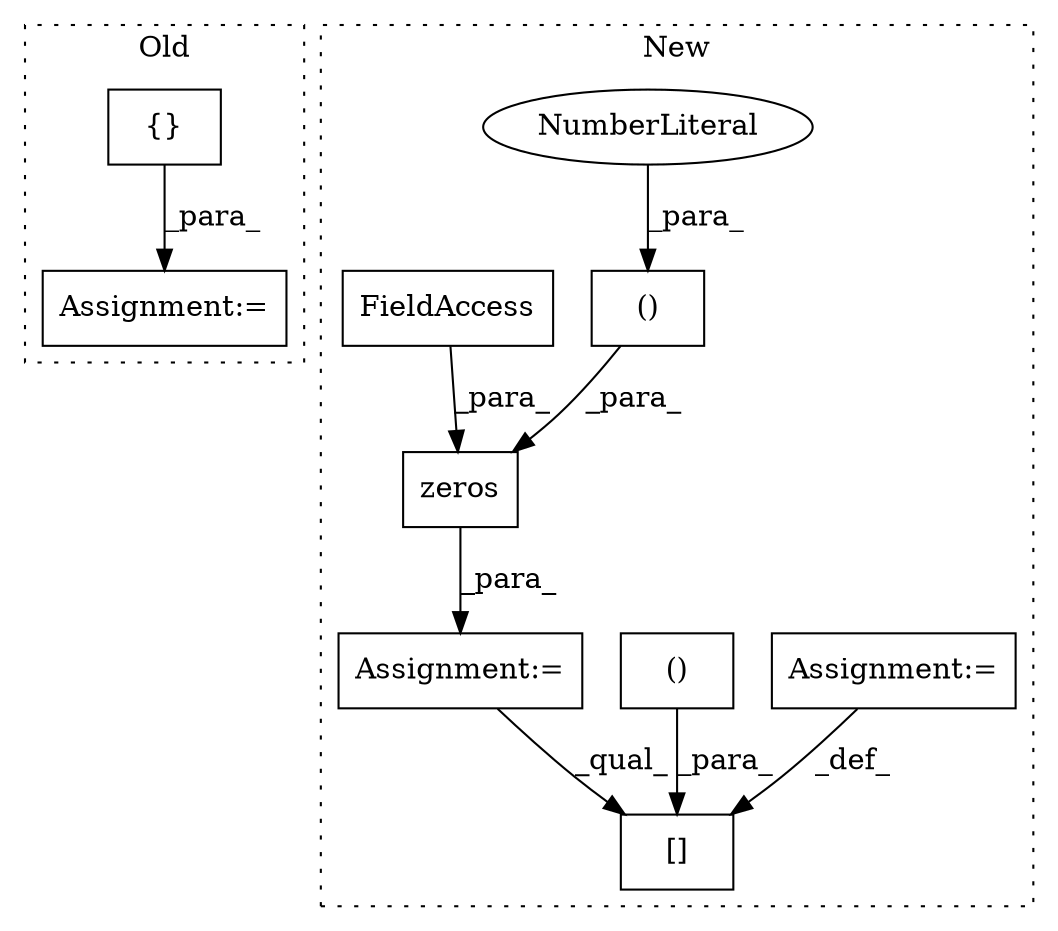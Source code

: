 digraph G {
subgraph cluster0 {
1 [label="{}" a="4" s="2222" l="2" shape="box"];
4 [label="Assignment:=" a="7" s="3107" l="1" shape="box"];
label = "Old";
style="dotted";
}
subgraph cluster1 {
2 [label="zeros" a="32" s="1689,1739" l="11,1" shape="box"];
3 [label="Assignment:=" a="7" s="1682" l="1" shape="box"];
5 [label="()" a="106" s="1700" l="24" shape="box"];
6 [label="[]" a="2" s="2549,2592" l="19,2" shape="box"];
7 [label="Assignment:=" a="7" s="2594" l="1" shape="box"];
8 [label="()" a="106" s="2568" l="24" shape="box"];
9 [label="NumberLiteral" a="34" s="1721" l="3" shape="ellipse"];
10 [label="FieldAccess" a="22" s="1726" l="13" shape="box"];
label = "New";
style="dotted";
}
1 -> 4 [label="_para_"];
2 -> 3 [label="_para_"];
3 -> 6 [label="_qual_"];
5 -> 2 [label="_para_"];
7 -> 6 [label="_def_"];
8 -> 6 [label="_para_"];
9 -> 5 [label="_para_"];
10 -> 2 [label="_para_"];
}